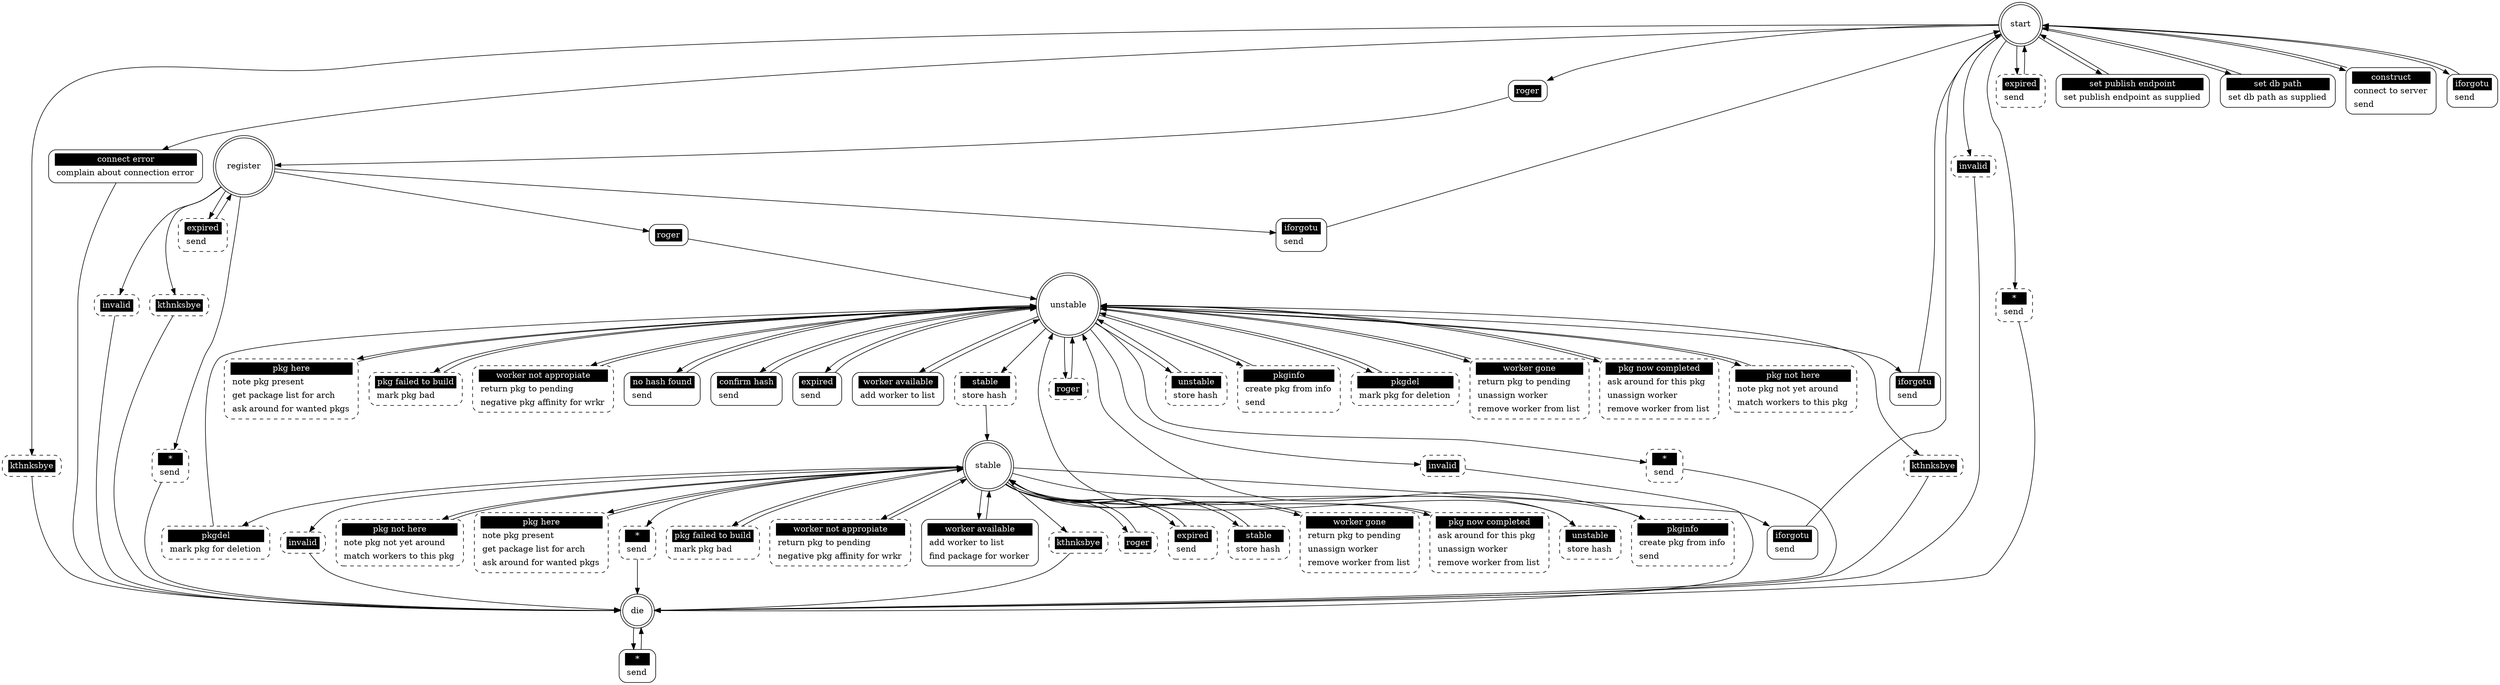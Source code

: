 ## Automatically generated from pkgimport_grapher.xml by gsl
digraph "pkgimport_grapher" {

 "start" [shape = "doublecircle"];
 "start invalid" [shape = "Mrecord" style = dashed label = <<table border="0" cellborder="0" cellpadding="3" bgcolor="white"><tr><td bgcolor="black" align="center" colspan="2"><font color="white">invalid</font></td></tr></table>>];
 "start" -> "start invalid";
 "start invalid" -> "die";
 "start *" [shape = "Mrecord" style = dashed label = <<table border="0" cellborder="0" cellpadding="3" bgcolor="white"><tr><td bgcolor="black" align="center" colspan="2"><font color="white">*</font></td></tr><tr><td align="left" port="r3">send</td></tr></table>>];
 "start" -> "start *";
 "start *" -> "die";
 "start kthnksbye" [shape = "Mrecord" style = dashed label = <<table border="0" cellborder="0" cellpadding="3" bgcolor="white"><tr><td bgcolor="black" align="center" colspan="2"><font color="white">kthnksbye</font></td></tr></table>>];
 "start" -> "start kthnksbye";
 "start kthnksbye" -> "die";
 "start expired" [shape = "Mrecord" style = dashed label = <<table border="0" cellborder="0" cellpadding="3" bgcolor="white"><tr><td bgcolor="black" align="center" colspan="2"><font color="white">expired</font></td></tr><tr><td align="left" port="r3">send</td></tr></table>>];
 "start" -> "start expired";
 "start expired" -> "start";
 "start set publish endpoint" [shape = "Mrecord" style = solid label = <<table border="0" cellborder="0" cellpadding="3" bgcolor="white"><tr><td bgcolor="black" align="center" colspan="2"><font color="white">set publish endpoint</font></td></tr><tr><td align="left" port="r3">set publish endpoint as supplied</td></tr></table>>];
 "start" -> "start set publish endpoint";
 "start set publish endpoint" -> "start";
 "start set db path" [shape = "Mrecord" style = solid label = <<table border="0" cellborder="0" cellpadding="3" bgcolor="white"><tr><td bgcolor="black" align="center" colspan="2"><font color="white">set db path</font></td></tr><tr><td align="left" port="r3">set db path as supplied</td></tr></table>>];
 "start" -> "start set db path";
 "start set db path" -> "start";
 "start construct" [shape = "Mrecord" style = solid label = <<table border="0" cellborder="0" cellpadding="3" bgcolor="white"><tr><td bgcolor="black" align="center" colspan="2"><font color="white">construct</font></td></tr><tr><td align="left" port="r3">connect to server</td></tr><tr><td align="left" port="r3">send</td></tr></table>>];
 "start" -> "start construct";
 "start construct" -> "start";
 "start roger" [shape = "Mrecord" style = solid label = <<table border="0" cellborder="0" cellpadding="3" bgcolor="white"><tr><td bgcolor="black" align="center" colspan="2"><font color="white">roger</font></td></tr></table>>];
 "start" -> "start roger";
 "start roger" -> "register";
 "start connect error" [shape = "Mrecord" style = solid label = <<table border="0" cellborder="0" cellpadding="3" bgcolor="white"><tr><td bgcolor="black" align="center" colspan="2"><font color="white">connect error</font></td></tr><tr><td align="left" port="r3">complain about connection error</td></tr></table>>];
 "start" -> "start connect error";
 "start connect error" -> "die";
 "start iforgotu" [shape = "Mrecord" style = solid label = <<table border="0" cellborder="0" cellpadding="3" bgcolor="white"><tr><td bgcolor="black" align="center" colspan="2"><font color="white">iforgotu</font></td></tr><tr><td align="left" port="r3">send</td></tr></table>>];
 "start" -> "start iforgotu";
 "start iforgotu" -> "start";

 "register" [shape = "doublecircle"];
 "register invalid" [shape = "Mrecord" style = dashed label = <<table border="0" cellborder="0" cellpadding="3" bgcolor="white"><tr><td bgcolor="black" align="center" colspan="2"><font color="white">invalid</font></td></tr></table>>];
 "register" -> "register invalid";
 "register invalid" -> "die";
 "register *" [shape = "Mrecord" style = dashed label = <<table border="0" cellborder="0" cellpadding="3" bgcolor="white"><tr><td bgcolor="black" align="center" colspan="2"><font color="white">*</font></td></tr><tr><td align="left" port="r3">send</td></tr></table>>];
 "register" -> "register *";
 "register *" -> "die";
 "register kthnksbye" [shape = "Mrecord" style = dashed label = <<table border="0" cellborder="0" cellpadding="3" bgcolor="white"><tr><td bgcolor="black" align="center" colspan="2"><font color="white">kthnksbye</font></td></tr></table>>];
 "register" -> "register kthnksbye";
 "register kthnksbye" -> "die";
 "register expired" [shape = "Mrecord" style = dashed label = <<table border="0" cellborder="0" cellpadding="3" bgcolor="white"><tr><td bgcolor="black" align="center" colspan="2"><font color="white">expired</font></td></tr><tr><td align="left" port="r3">send</td></tr></table>>];
 "register" -> "register expired";
 "register expired" -> "register";
 "register roger" [shape = "Mrecord" style = solid label = <<table border="0" cellborder="0" cellpadding="3" bgcolor="white"><tr><td bgcolor="black" align="center" colspan="2"><font color="white">roger</font></td></tr></table>>];
 "register" -> "register roger";
 "register roger" -> "unstable";
 "register iforgotu" [shape = "Mrecord" style = solid label = <<table border="0" cellborder="0" cellpadding="3" bgcolor="white"><tr><td bgcolor="black" align="center" colspan="2"><font color="white">iforgotu</font></td></tr><tr><td align="left" port="r3">send</td></tr></table>>];
 "register" -> "register iforgotu";
 "register iforgotu" -> "start";

 "unstable" [shape = "doublecircle"];
 "unstable invalid" [shape = "Mrecord" style = dashed label = <<table border="0" cellborder="0" cellpadding="3" bgcolor="white"><tr><td bgcolor="black" align="center" colspan="2"><font color="white">invalid</font></td></tr></table>>];
 "unstable" -> "unstable invalid";
 "unstable invalid" -> "die";
 "unstable roger" [shape = "Mrecord" style = dashed label = <<table border="0" cellborder="0" cellpadding="3" bgcolor="white"><tr><td bgcolor="black" align="center" colspan="2"><font color="white">roger</font></td></tr></table>>];
 "unstable" -> "unstable roger";
 "unstable roger" -> "unstable";
 "unstable *" [shape = "Mrecord" style = dashed label = <<table border="0" cellborder="0" cellpadding="3" bgcolor="white"><tr><td bgcolor="black" align="center" colspan="2"><font color="white">*</font></td></tr><tr><td align="left" port="r3">send</td></tr></table>>];
 "unstable" -> "unstable *";
 "unstable *" -> "die";
 "unstable kthnksbye" [shape = "Mrecord" style = dashed label = <<table border="0" cellborder="0" cellpadding="3" bgcolor="white"><tr><td bgcolor="black" align="center" colspan="2"><font color="white">kthnksbye</font></td></tr></table>>];
 "unstable" -> "unstable kthnksbye";
 "unstable kthnksbye" -> "die";
 "unstable stable" [shape = "Mrecord" style = dashed label = <<table border="0" cellborder="0" cellpadding="3" bgcolor="white"><tr><td bgcolor="black" align="center" colspan="2"><font color="white">stable</font></td></tr><tr><td align="left" port="r3">store hash</td></tr></table>>];
 "unstable" -> "unstable stable";
 "unstable stable" -> "stable";
 "unstable unstable" [shape = "Mrecord" style = dashed label = <<table border="0" cellborder="0" cellpadding="3" bgcolor="white"><tr><td bgcolor="black" align="center" colspan="2"><font color="white">unstable</font></td></tr><tr><td align="left" port="r3">store hash</td></tr></table>>];
 "unstable" -> "unstable unstable";
 "unstable unstable" -> "unstable";
 "unstable pkginfo" [shape = "Mrecord" style = dashed label = <<table border="0" cellborder="0" cellpadding="3" bgcolor="white"><tr><td bgcolor="black" align="center" colspan="2"><font color="white">pkginfo</font></td></tr><tr><td align="left" port="r3">create pkg from info</td></tr><tr><td align="left" port="r3">send</td></tr></table>>];
 "unstable" -> "unstable pkginfo";
 "unstable pkginfo" -> "unstable";
 "unstable pkgdel" [shape = "Mrecord" style = dashed label = <<table border="0" cellborder="0" cellpadding="3" bgcolor="white"><tr><td bgcolor="black" align="center" colspan="2"><font color="white">pkgdel</font></td></tr><tr><td align="left" port="r3">mark pkg for deletion</td></tr></table>>];
 "unstable" -> "unstable pkgdel";
 "unstable pkgdel" -> "unstable";
 "unstable worker gone" [shape = "Mrecord" style = dashed label = <<table border="0" cellborder="0" cellpadding="3" bgcolor="white"><tr><td bgcolor="black" align="center" colspan="2"><font color="white">worker gone</font></td></tr><tr><td align="left" port="r3">return pkg to pending</td></tr><tr><td align="left" port="r3">unassign worker</td></tr><tr><td align="left" port="r3">remove worker from list</td></tr></table>>];
 "unstable" -> "unstable worker gone";
 "unstable worker gone" -> "unstable";
 "unstable pkg now completed" [shape = "Mrecord" style = dashed label = <<table border="0" cellborder="0" cellpadding="3" bgcolor="white"><tr><td bgcolor="black" align="center" colspan="2"><font color="white">pkg now completed</font></td></tr><tr><td align="left" port="r3">ask around for this pkg</td></tr><tr><td align="left" port="r3">unassign worker</td></tr><tr><td align="left" port="r3">remove worker from list</td></tr></table>>];
 "unstable" -> "unstable pkg now completed";
 "unstable pkg now completed" -> "unstable";
 "unstable pkg not here" [shape = "Mrecord" style = dashed label = <<table border="0" cellborder="0" cellpadding="3" bgcolor="white"><tr><td bgcolor="black" align="center" colspan="2"><font color="white">pkg not here</font></td></tr><tr><td align="left" port="r3">note pkg not yet around</td></tr><tr><td align="left" port="r3">match workers to this pkg</td></tr></table>>];
 "unstable" -> "unstable pkg not here";
 "unstable pkg not here" -> "unstable";
 "unstable pkg here" [shape = "Mrecord" style = dashed label = <<table border="0" cellborder="0" cellpadding="3" bgcolor="white"><tr><td bgcolor="black" align="center" colspan="2"><font color="white">pkg here</font></td></tr><tr><td align="left" port="r3">note pkg present</td></tr><tr><td align="left" port="r3">get package list for arch</td></tr><tr><td align="left" port="r3">ask around for wanted pkgs</td></tr></table>>];
 "unstable" -> "unstable pkg here";
 "unstable pkg here" -> "unstable";
 "unstable pkg failed to build" [shape = "Mrecord" style = dashed label = <<table border="0" cellborder="0" cellpadding="3" bgcolor="white"><tr><td bgcolor="black" align="center" colspan="2"><font color="white">pkg failed to build</font></td></tr><tr><td align="left" port="r3">mark pkg bad</td></tr></table>>];
 "unstable" -> "unstable pkg failed to build";
 "unstable pkg failed to build" -> "unstable";
 "unstable worker not appropiate" [shape = "Mrecord" style = dashed label = <<table border="0" cellborder="0" cellpadding="3" bgcolor="white"><tr><td bgcolor="black" align="center" colspan="2"><font color="white">worker not appropiate</font></td></tr><tr><td align="left" port="r3">return pkg to pending</td></tr><tr><td align="left" port="r3">negative pkg affinity for wrkr</td></tr></table>>];
 "unstable" -> "unstable worker not appropiate";
 "unstable worker not appropiate" -> "unstable";
 "unstable iforgotu" [shape = "Mrecord" style = solid label = <<table border="0" cellborder="0" cellpadding="3" bgcolor="white"><tr><td bgcolor="black" align="center" colspan="2"><font color="white">iforgotu</font></td></tr><tr><td align="left" port="r3">send</td></tr></table>>];
 "unstable" -> "unstable iforgotu";
 "unstable iforgotu" -> "start";
 "unstable no hash found" [shape = "Mrecord" style = solid label = <<table border="0" cellborder="0" cellpadding="3" bgcolor="white"><tr><td bgcolor="black" align="center" colspan="2"><font color="white">no hash found</font></td></tr><tr><td align="left" port="r3">send</td></tr></table>>];
 "unstable" -> "unstable no hash found";
 "unstable no hash found" -> "unstable";
 "unstable confirm hash" [shape = "Mrecord" style = solid label = <<table border="0" cellborder="0" cellpadding="3" bgcolor="white"><tr><td bgcolor="black" align="center" colspan="2"><font color="white">confirm hash</font></td></tr><tr><td align="left" port="r3">send</td></tr></table>>];
 "unstable" -> "unstable confirm hash";
 "unstable confirm hash" -> "unstable";
 "unstable expired" [shape = "Mrecord" style = solid label = <<table border="0" cellborder="0" cellpadding="3" bgcolor="white"><tr><td bgcolor="black" align="center" colspan="2"><font color="white">expired</font></td></tr><tr><td align="left" port="r3">send</td></tr></table>>];
 "unstable" -> "unstable expired";
 "unstable expired" -> "unstable";
 "unstable worker available" [shape = "Mrecord" style = solid label = <<table border="0" cellborder="0" cellpadding="3" bgcolor="white"><tr><td bgcolor="black" align="center" colspan="2"><font color="white">worker available</font></td></tr><tr><td align="left" port="r3">add worker to list</td></tr></table>>];
 "unstable" -> "unstable worker available";
 "unstable worker available" -> "unstable";

 "stable" [shape = "doublecircle"];
 "stable invalid" [shape = "Mrecord" style = dashed label = <<table border="0" cellborder="0" cellpadding="3" bgcolor="white"><tr><td bgcolor="black" align="center" colspan="2"><font color="white">invalid</font></td></tr></table>>];
 "stable" -> "stable invalid";
 "stable invalid" -> "die";
 "stable roger" [shape = "Mrecord" style = dashed label = <<table border="0" cellborder="0" cellpadding="3" bgcolor="white"><tr><td bgcolor="black" align="center" colspan="2"><font color="white">roger</font></td></tr></table>>];
 "stable" -> "stable roger";
 "stable roger" -> "stable";
 "stable *" [shape = "Mrecord" style = dashed label = <<table border="0" cellborder="0" cellpadding="3" bgcolor="white"><tr><td bgcolor="black" align="center" colspan="2"><font color="white">*</font></td></tr><tr><td align="left" port="r3">send</td></tr></table>>];
 "stable" -> "stable *";
 "stable *" -> "die";
 "stable kthnksbye" [shape = "Mrecord" style = dashed label = <<table border="0" cellborder="0" cellpadding="3" bgcolor="white"><tr><td bgcolor="black" align="center" colspan="2"><font color="white">kthnksbye</font></td></tr></table>>];
 "stable" -> "stable kthnksbye";
 "stable kthnksbye" -> "die";
 "stable expired" [shape = "Mrecord" style = dashed label = <<table border="0" cellborder="0" cellpadding="3" bgcolor="white"><tr><td bgcolor="black" align="center" colspan="2"><font color="white">expired</font></td></tr><tr><td align="left" port="r3">send</td></tr></table>>];
 "stable" -> "stable expired";
 "stable expired" -> "stable";
 "stable stable" [shape = "Mrecord" style = dashed label = <<table border="0" cellborder="0" cellpadding="3" bgcolor="white"><tr><td bgcolor="black" align="center" colspan="2"><font color="white">stable</font></td></tr><tr><td align="left" port="r3">store hash</td></tr></table>>];
 "stable" -> "stable stable";
 "stable stable" -> "stable";
 "stable unstable" [shape = "Mrecord" style = dashed label = <<table border="0" cellborder="0" cellpadding="3" bgcolor="white"><tr><td bgcolor="black" align="center" colspan="2"><font color="white">unstable</font></td></tr><tr><td align="left" port="r3">store hash</td></tr></table>>];
 "stable" -> "stable unstable";
 "stable unstable" -> "unstable";
 "stable pkginfo" [shape = "Mrecord" style = dashed label = <<table border="0" cellborder="0" cellpadding="3" bgcolor="white"><tr><td bgcolor="black" align="center" colspan="2"><font color="white">pkginfo</font></td></tr><tr><td align="left" port="r3">create pkg from info</td></tr><tr><td align="left" port="r3">send</td></tr></table>>];
 "stable" -> "stable pkginfo";
 "stable pkginfo" -> "unstable";
 "stable pkgdel" [shape = "Mrecord" style = dashed label = <<table border="0" cellborder="0" cellpadding="3" bgcolor="white"><tr><td bgcolor="black" align="center" colspan="2"><font color="white">pkgdel</font></td></tr><tr><td align="left" port="r3">mark pkg for deletion</td></tr></table>>];
 "stable" -> "stable pkgdel";
 "stable pkgdel" -> "unstable";
 "stable worker gone" [shape = "Mrecord" style = dashed label = <<table border="0" cellborder="0" cellpadding="3" bgcolor="white"><tr><td bgcolor="black" align="center" colspan="2"><font color="white">worker gone</font></td></tr><tr><td align="left" port="r3">return pkg to pending</td></tr><tr><td align="left" port="r3">unassign worker</td></tr><tr><td align="left" port="r3">remove worker from list</td></tr></table>>];
 "stable" -> "stable worker gone";
 "stable worker gone" -> "stable";
 "stable pkg now completed" [shape = "Mrecord" style = dashed label = <<table border="0" cellborder="0" cellpadding="3" bgcolor="white"><tr><td bgcolor="black" align="center" colspan="2"><font color="white">pkg now completed</font></td></tr><tr><td align="left" port="r3">ask around for this pkg</td></tr><tr><td align="left" port="r3">unassign worker</td></tr><tr><td align="left" port="r3">remove worker from list</td></tr></table>>];
 "stable" -> "stable pkg now completed";
 "stable pkg now completed" -> "stable";
 "stable pkg not here" [shape = "Mrecord" style = dashed label = <<table border="0" cellborder="0" cellpadding="3" bgcolor="white"><tr><td bgcolor="black" align="center" colspan="2"><font color="white">pkg not here</font></td></tr><tr><td align="left" port="r3">note pkg not yet around</td></tr><tr><td align="left" port="r3">match workers to this pkg</td></tr></table>>];
 "stable" -> "stable pkg not here";
 "stable pkg not here" -> "stable";
 "stable pkg here" [shape = "Mrecord" style = dashed label = <<table border="0" cellborder="0" cellpadding="3" bgcolor="white"><tr><td bgcolor="black" align="center" colspan="2"><font color="white">pkg here</font></td></tr><tr><td align="left" port="r3">note pkg present</td></tr><tr><td align="left" port="r3">get package list for arch</td></tr><tr><td align="left" port="r3">ask around for wanted pkgs</td></tr></table>>];
 "stable" -> "stable pkg here";
 "stable pkg here" -> "stable";
 "stable pkg failed to build" [shape = "Mrecord" style = dashed label = <<table border="0" cellborder="0" cellpadding="3" bgcolor="white"><tr><td bgcolor="black" align="center" colspan="2"><font color="white">pkg failed to build</font></td></tr><tr><td align="left" port="r3">mark pkg bad</td></tr></table>>];
 "stable" -> "stable pkg failed to build";
 "stable pkg failed to build" -> "stable";
 "stable worker not appropiate" [shape = "Mrecord" style = dashed label = <<table border="0" cellborder="0" cellpadding="3" bgcolor="white"><tr><td bgcolor="black" align="center" colspan="2"><font color="white">worker not appropiate</font></td></tr><tr><td align="left" port="r3">return pkg to pending</td></tr><tr><td align="left" port="r3">negative pkg affinity for wrkr</td></tr></table>>];
 "stable" -> "stable worker not appropiate";
 "stable worker not appropiate" -> "stable";
 "stable iforgotu" [shape = "Mrecord" style = solid label = <<table border="0" cellborder="0" cellpadding="3" bgcolor="white"><tr><td bgcolor="black" align="center" colspan="2"><font color="white">iforgotu</font></td></tr><tr><td align="left" port="r3">send</td></tr></table>>];
 "stable" -> "stable iforgotu";
 "stable iforgotu" -> "start";
 "stable worker available" [shape = "Mrecord" style = solid label = <<table border="0" cellborder="0" cellpadding="3" bgcolor="white"><tr><td bgcolor="black" align="center" colspan="2"><font color="white">worker available</font></td></tr><tr><td align="left" port="r3">add worker to list</td></tr><tr><td align="left" port="r3">find package for worker</td></tr></table>>];
 "stable" -> "stable worker available";
 "stable worker available" -> "stable";

 "die" [shape = "doublecircle"];
 "die *" [shape = "Mrecord" style = solid label = <<table border="0" cellborder="0" cellpadding="3" bgcolor="white"><tr><td bgcolor="black" align="center" colspan="2"><font color="white">*</font></td></tr><tr><td align="left" port="r3">send</td></tr></table>>];
 "die" -> "die *";
 "die *" -> "die";
}
